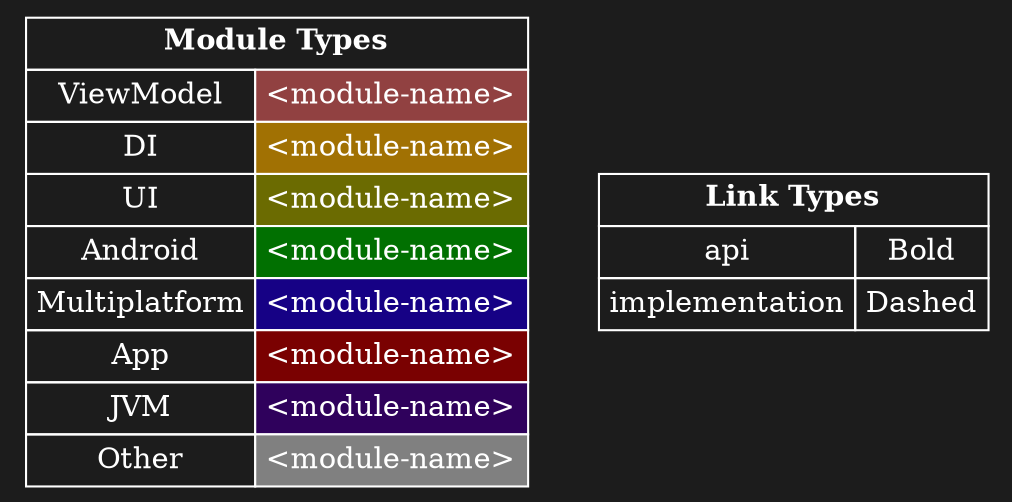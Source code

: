 digraph {
  node [shape="plaintext",style="filled",fontcolor="white",color="transparent"]
  edge [arrowhead="normal",color="white"]
  graph [bgcolor="#1c1c1c",rankdir="TB",ranksep="1.5"]
  modules [label=<
  <TABLE BORDER="0" CELLBORDER="1" CELLSPACING="0" CELLPADDING="4" COLOR="white">
    <TR><TD COLSPAN="2"><B>Module Types</B></TD></TR>
    <TR><TD>ViewModel</TD><TD BGCOLOR="#914141">&lt;module-name&gt;</TD></TR>
    <TR><TD>DI</TD><TD BGCOLOR="#a17103">&lt;module-name&gt;</TD></TR>
    <TR><TD>UI</TD><TD BGCOLOR="#6b6b01">&lt;module-name&gt;</TD></TR>
    <TR><TD>Android</TD><TD BGCOLOR="#017001">&lt;module-name&gt;</TD></TR>
    <TR><TD>Multiplatform</TD><TD BGCOLOR="#160185">&lt;module-name&gt;</TD></TR>
    <TR><TD>App</TD><TD BGCOLOR="#7a0101">&lt;module-name&gt;</TD></TR>
    <TR><TD>JVM</TD><TD BGCOLOR="#2f015c">&lt;module-name&gt;</TD></TR>
    <TR><TD>Other</TD><TD BGCOLOR="#808080">&lt;module-name&gt;</TD></TR>
  </TABLE>
  >];
  links [label=<
  <TABLE BORDER="0" CELLBORDER="1" CELLSPACING="0" CELLPADDING="4" COLOR="white">
    <TR><TD COLSPAN="2"><B>Link Types</B></TD></TR>
    <TR><TD>api</TD><TD>Bold</TD></TR>
    <TR><TD>implementation</TD><TD>Dashed</TD></TR>
  </TABLE>
  >];
}
